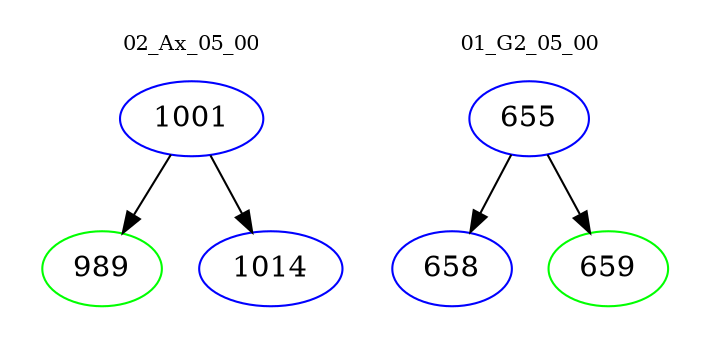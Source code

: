 digraph{
subgraph cluster_0 {
color = white
label = "02_Ax_05_00";
fontsize=10;
T0_1001 [label="1001", color="blue"]
T0_1001 -> T0_989 [color="black"]
T0_989 [label="989", color="green"]
T0_1001 -> T0_1014 [color="black"]
T0_1014 [label="1014", color="blue"]
}
subgraph cluster_1 {
color = white
label = "01_G2_05_00";
fontsize=10;
T1_655 [label="655", color="blue"]
T1_655 -> T1_658 [color="black"]
T1_658 [label="658", color="blue"]
T1_655 -> T1_659 [color="black"]
T1_659 [label="659", color="green"]
}
}
